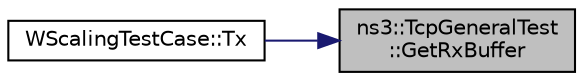 digraph "ns3::TcpGeneralTest::GetRxBuffer"
{
 // LATEX_PDF_SIZE
  edge [fontname="Helvetica",fontsize="10",labelfontname="Helvetica",labelfontsize="10"];
  node [fontname="Helvetica",fontsize="10",shape=record];
  rankdir="RL";
  Node1 [label="ns3::TcpGeneralTest\l::GetRxBuffer",height=0.2,width=0.4,color="black", fillcolor="grey75", style="filled", fontcolor="black",tooltip="Get the Rx buffer from selected socket."];
  Node1 -> Node2 [dir="back",color="midnightblue",fontsize="10",style="solid",fontname="Helvetica"];
  Node2 [label="WScalingTestCase::Tx",height=0.2,width=0.4,color="black", fillcolor="white", style="filled",URL="$class_w_scaling_test_case.html#a9246c9308c1ea06ada919f0981290f11",tooltip="Packet transmitted down to IP layer."];
}
